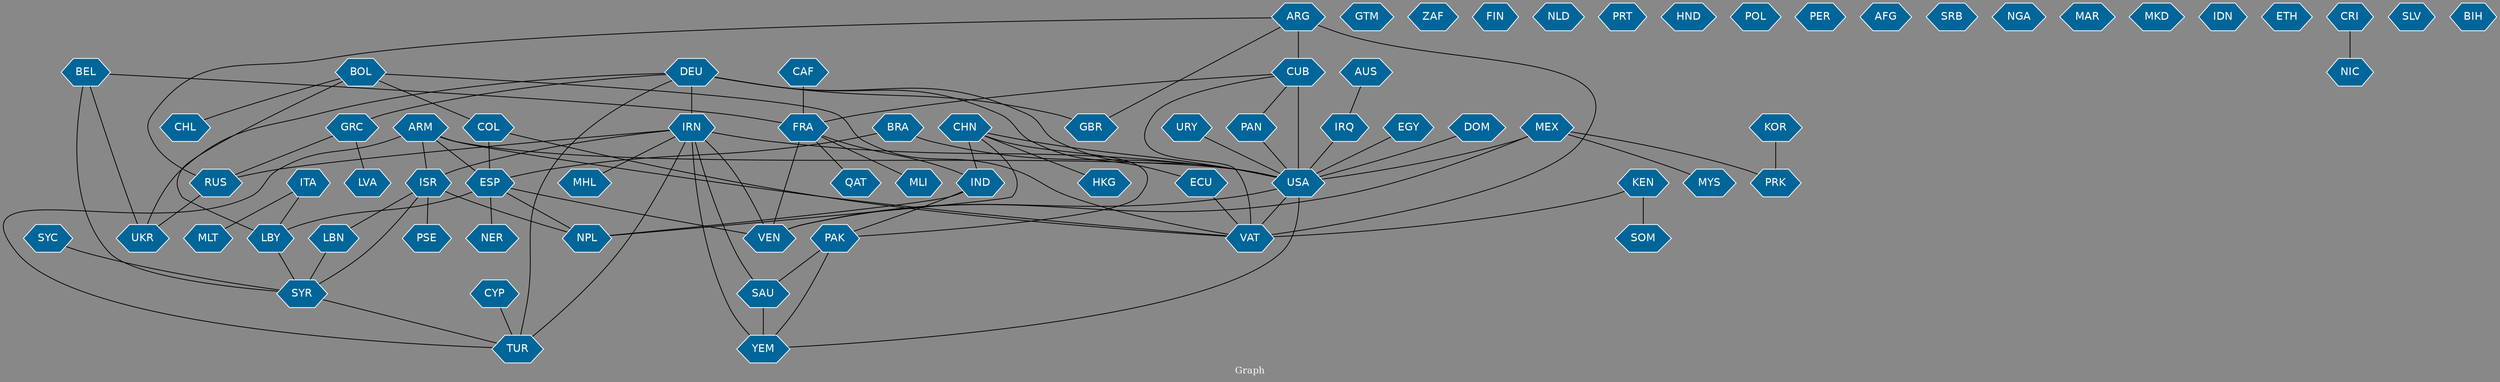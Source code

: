 // Countries together in item graph
graph {
	graph [bgcolor="#888888" fontcolor=white fontsize=12 label="Graph" outputorder=edgesfirst overlap=prism]
	node [color=white fillcolor="#006699" fontcolor=white fontname=Helvetica shape=hexagon style=filled]
	edge [arrowhead=open color=black fontcolor=white fontname=Courier fontsize=12]
		ESP [label=ESP]
		COL [label=COL]
		SAU [label=SAU]
		IRN [label=IRN]
		GTM [label=GTM]
		VEN [label=VEN]
		GRC [label=GRC]
		ARG [label=ARG]
		KEN [label=KEN]
		SOM [label=SOM]
		SYR [label=SYR]
		NPL [label=NPL]
		MEX [label=MEX]
		USA [label=USA]
		FRA [label=FRA]
		CHL [label=CHL]
		CHN [label=CHN]
		DEU [label=DEU]
		RUS [label=RUS]
		ARM [label=ARM]
		GBR [label=GBR]
		ECU [label=ECU]
		UKR [label=UKR]
		ITA [label=ITA]
		ZAF [label=ZAF]
		BEL [label=BEL]
		FIN [label=FIN]
		BRA [label=BRA]
		CUB [label=CUB]
		NLD [label=NLD]
		PRT [label=PRT]
		TUR [label=TUR]
		ISR [label=ISR]
		HND [label=HND]
		POL [label=POL]
		YEM [label=YEM]
		PSE [label=PSE]
		PER [label=PER]
		AFG [label=AFG]
		PAN [label=PAN]
		BOL [label=BOL]
		VAT [label=VAT]
		IRQ [label=IRQ]
		IND [label=IND]
		PAK [label=PAK]
		LVA [label=LVA]
		SRB [label=SRB]
		KOR [label=KOR]
		CAF [label=CAF]
		EGY [label=EGY]
		QAT [label=QAT]
		NGA [label=NGA]
		CYP [label=CYP]
		PRK [label=PRK]
		DOM [label=DOM]
		LBY [label=LBY]
		URY [label=URY]
		MYS [label=MYS]
		MAR [label=MAR]
		AUS [label=AUS]
		MKD [label=MKD]
		MLI [label=MLI]
		MLT [label=MLT]
		SYC [label=SYC]
		NER [label=NER]
		IDN [label=IDN]
		HKG [label=HKG]
		ETH [label=ETH]
		NIC [label=NIC]
		CRI [label=CRI]
		SLV [label=SLV]
		MHL [label=MHL]
		LBN [label=LBN]
		BIH [label=BIH]
			COL -- ESP [weight=1]
			COL -- VAT [weight=1]
			USA -- VAT [weight=2]
			CUB -- PAN [weight=3]
			CHN -- NPL [weight=2]
			CAF -- FRA [weight=1]
			MEX -- VEN [weight=1]
			LBY -- SYR [weight=1]
			SAU -- YEM [weight=8]
			BRA -- ESP [weight=3]
			URY -- USA [weight=1]
			CYP -- TUR [weight=1]
			ARM -- TUR [weight=3]
			SYR -- TUR [weight=1]
			FRA -- IND [weight=1]
			DEU -- GBR [weight=1]
			ARG -- RUS [weight=2]
			ARG -- VAT [weight=3]
			IRN -- ISR [weight=5]
			BEL -- FRA [weight=1]
			FRA -- VEN [weight=1]
			USA -- YEM [weight=2]
			ITA -- MLT [weight=1]
			ARM -- ISR [weight=1]
			FRA -- MLI [weight=1]
			PAK -- YEM [weight=2]
			ISR -- LBN [weight=1]
			MEX -- PRK [weight=1]
			KOR -- PRK [weight=1]
			CHN -- USA [weight=1]
			BOL -- COL [weight=2]
			KEN -- VAT [weight=1]
			ESP -- NPL [weight=9]
			DOM -- USA [weight=1]
			CHN -- IND [weight=2]
			AUS -- IRQ [weight=1]
			EGY -- USA [weight=2]
			IRN -- VEN [weight=1]
			LBN -- SYR [weight=1]
			CUB -- VAT [weight=2]
			DEU -- GRC [weight=1]
			KEN -- SOM [weight=2]
			ARM -- VAT [weight=3]
			MEX -- MYS [weight=1]
			BOL -- VAT [weight=1]
			IRN -- YEM [weight=4]
			ECU -- VAT [weight=1]
			GRC -- RUS [weight=1]
			IRN -- RUS [weight=2]
			ISR -- PSE [weight=4]
			IND -- PAK [weight=1]
			GRC -- LVA [weight=1]
			IRN -- MHL [weight=1]
			ESP -- VEN [weight=5]
			BOL -- LBY [weight=1]
			MEX -- USA [weight=1]
			RUS -- UKR [weight=3]
			ARM -- ESP [weight=1]
			IRN -- USA [weight=8]
			IRN -- TUR [weight=3]
			IRN -- SAU [weight=2]
			ISR -- NPL [weight=1]
			BEL -- UKR [weight=1]
			DEU -- ECU [weight=1]
			BRA -- USA [weight=1]
			DEU -- IRN [weight=2]
			DEU -- UKR [weight=2]
			CUB -- FRA [weight=1]
			ITA -- LBY [weight=1]
			ISR -- SYR [weight=2]
			ESP -- LBY [weight=1]
			SYC -- SYR [weight=1]
			IRQ -- USA [weight=1]
			ARG -- GBR [weight=1]
			BEL -- SYR [weight=2]
			DEU -- TUR [weight=2]
			ARM -- USA [weight=1]
			FRA -- QAT [weight=2]
			DEU -- USA [weight=3]
			IND -- NPL [weight=2]
			USA -- VEN [weight=3]
			PAK -- SAU [weight=2]
			CUB -- USA [weight=21]
			PAN -- USA [weight=4]
			BOL -- CHL [weight=2]
			CHN -- PAK [weight=1]
			ARG -- CUB [weight=1]
			ESP -- NER [weight=1]
			CRI -- NIC [weight=3]
			CHN -- HKG [weight=1]
}